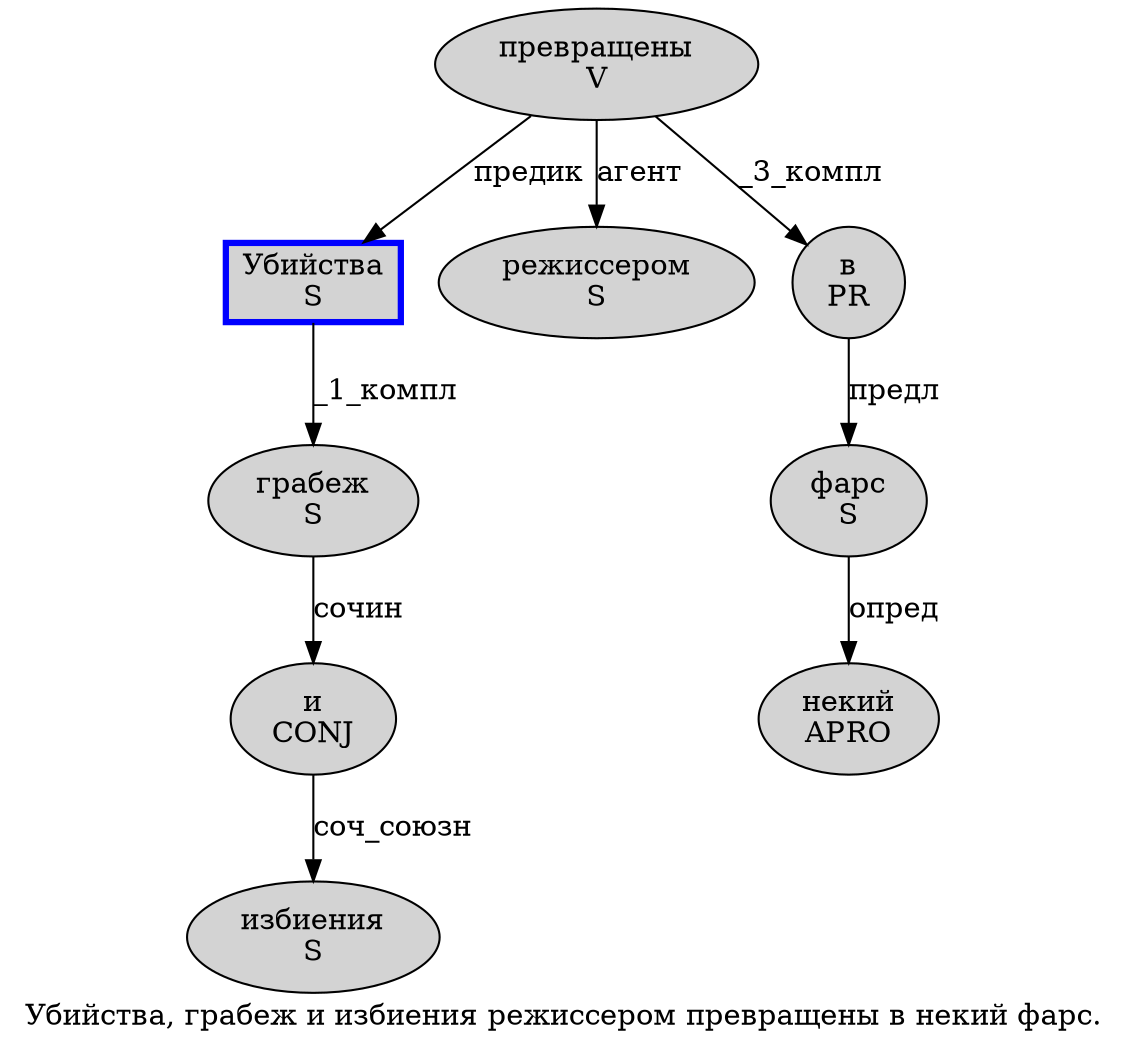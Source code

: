 digraph SENTENCE_3867 {
	graph [label="Убийства, грабеж и избиения режиссером превращены в некий фарс."]
	node [style=filled]
		0 [label="Убийства
S" color=blue fillcolor=lightgray penwidth=3 shape=box]
		2 [label="грабеж
S" color="" fillcolor=lightgray penwidth=1 shape=ellipse]
		3 [label="и
CONJ" color="" fillcolor=lightgray penwidth=1 shape=ellipse]
		4 [label="избиения
S" color="" fillcolor=lightgray penwidth=1 shape=ellipse]
		5 [label="режиссером
S" color="" fillcolor=lightgray penwidth=1 shape=ellipse]
		6 [label="превращены
V" color="" fillcolor=lightgray penwidth=1 shape=ellipse]
		7 [label="в
PR" color="" fillcolor=lightgray penwidth=1 shape=ellipse]
		8 [label="некий
APRO" color="" fillcolor=lightgray penwidth=1 shape=ellipse]
		9 [label="фарс
S" color="" fillcolor=lightgray penwidth=1 shape=ellipse]
			3 -> 4 [label="соч_союзн"]
			2 -> 3 [label="сочин"]
			6 -> 0 [label="предик"]
			6 -> 5 [label="агент"]
			6 -> 7 [label="_3_компл"]
			9 -> 8 [label="опред"]
			7 -> 9 [label="предл"]
			0 -> 2 [label="_1_компл"]
}